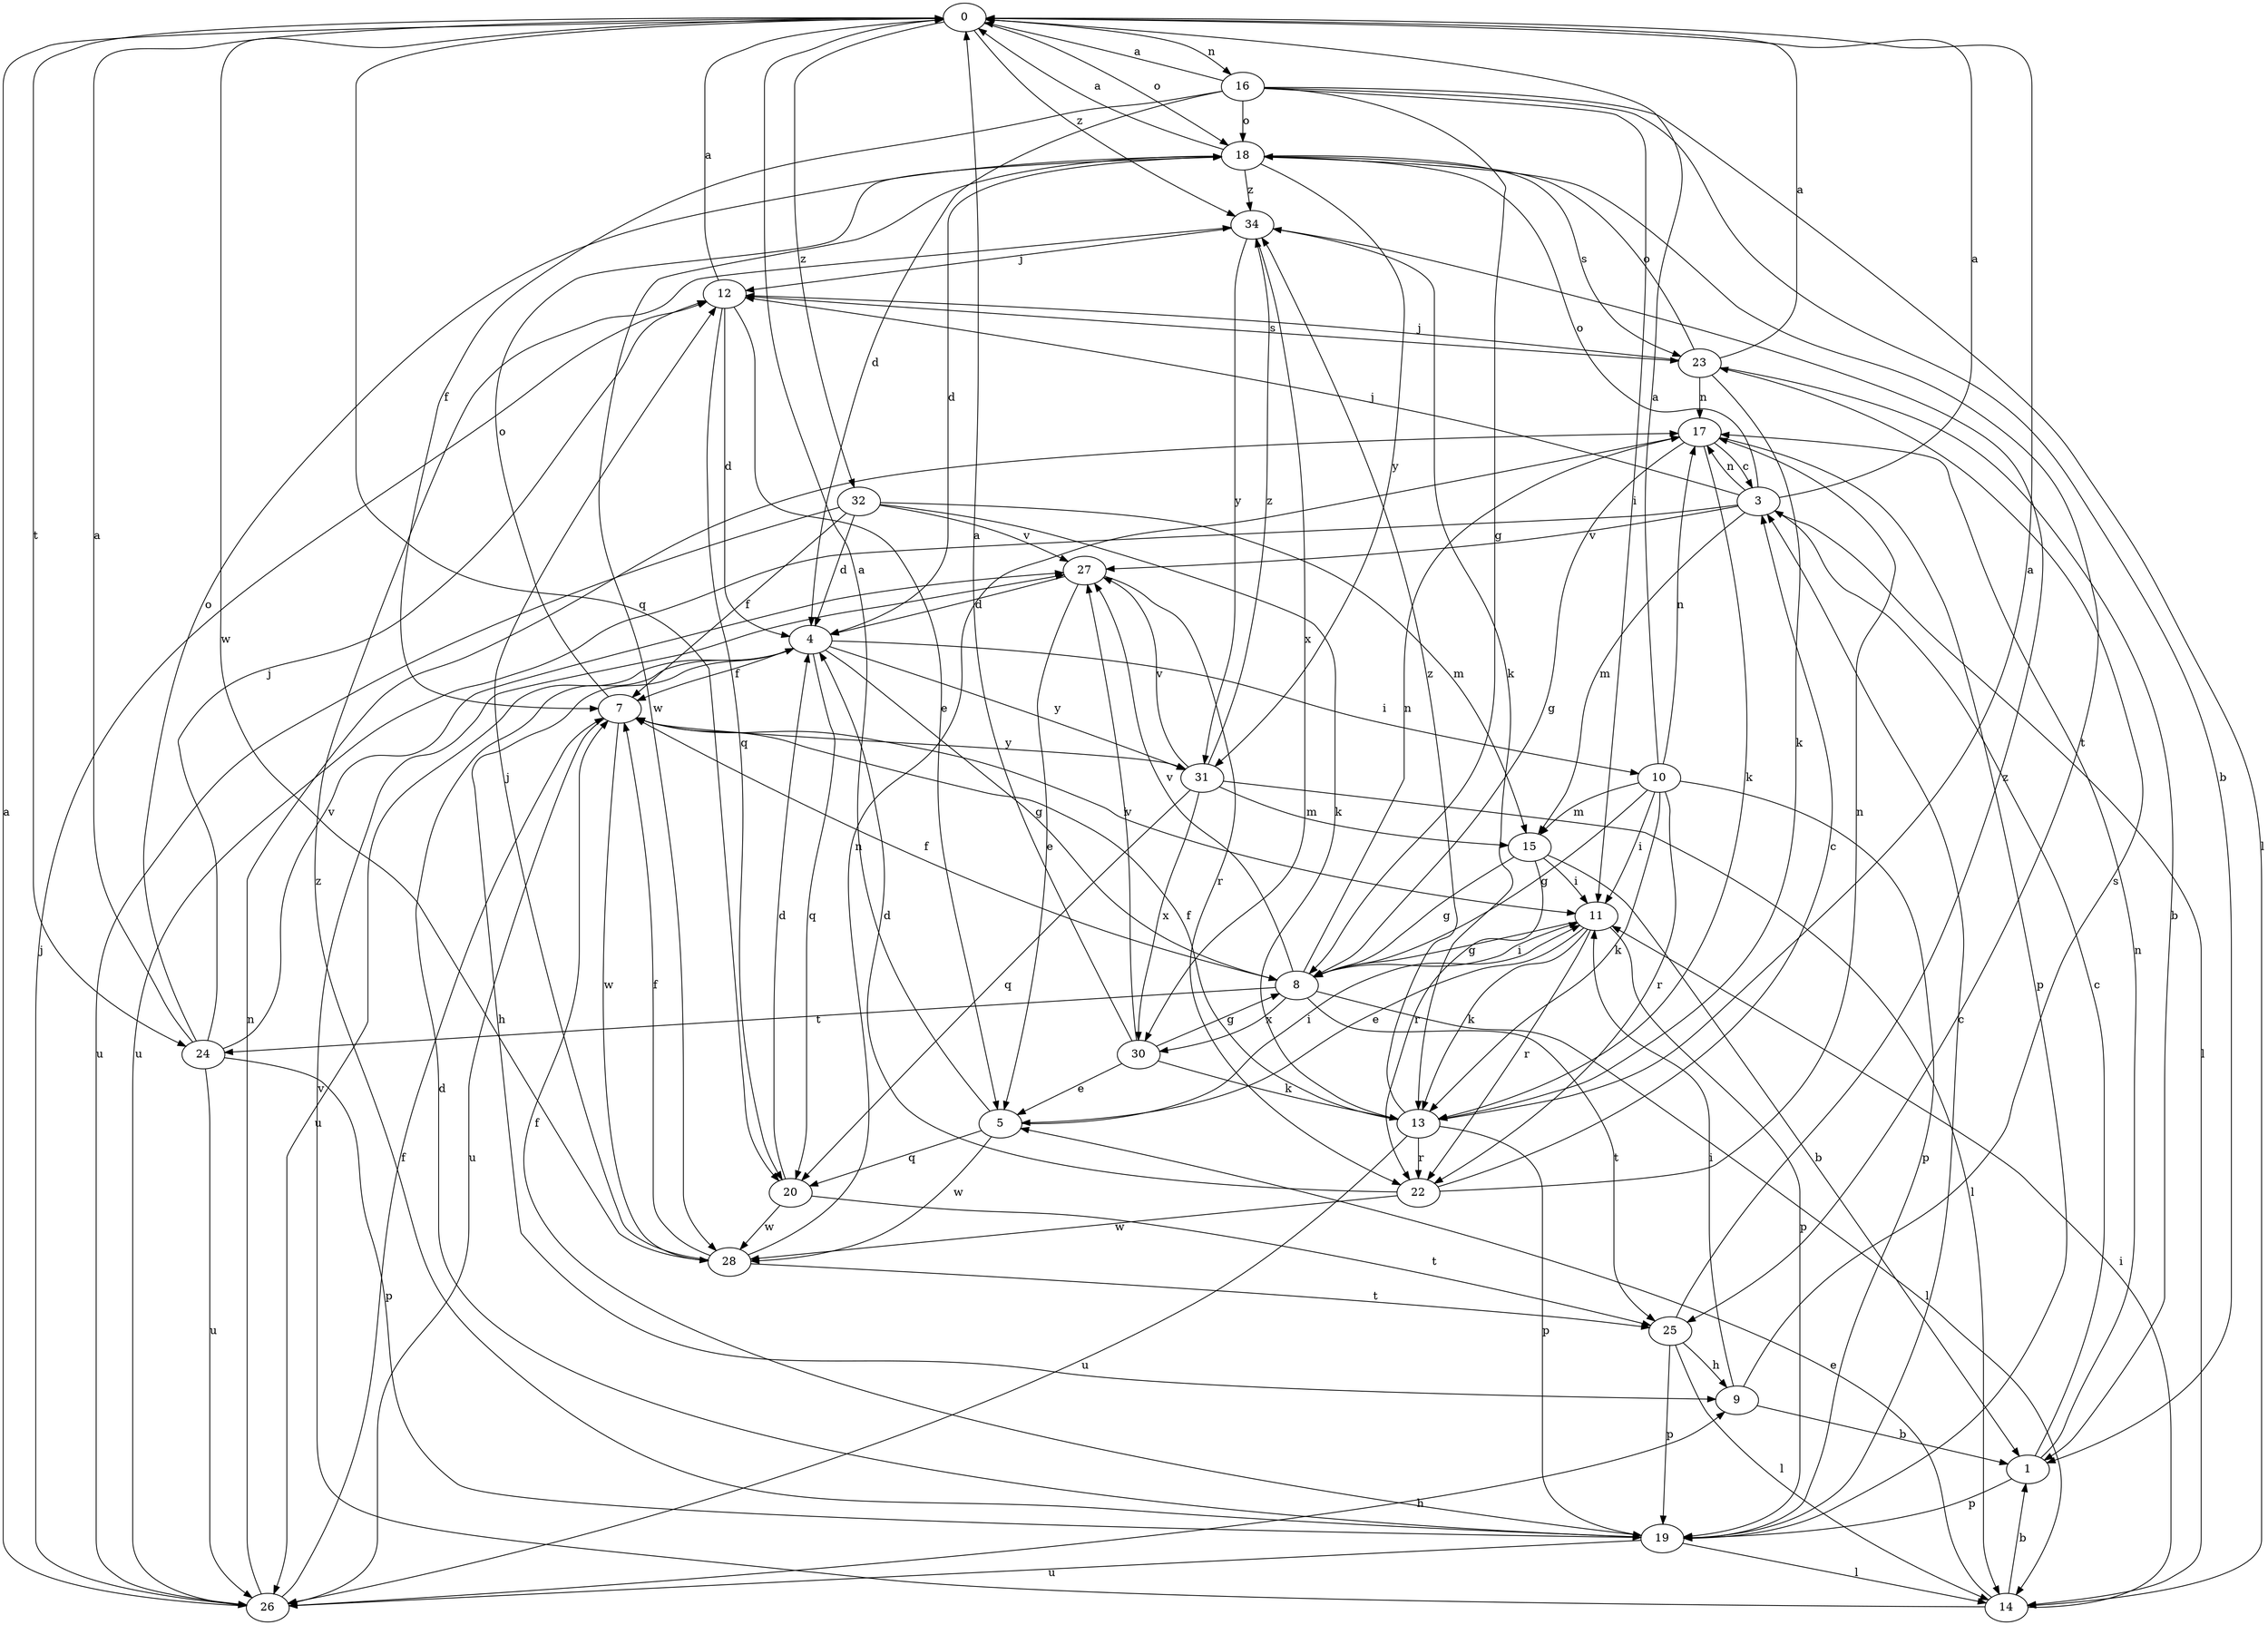 strict digraph  {
0;
1;
3;
4;
5;
7;
8;
9;
10;
11;
12;
13;
14;
15;
16;
17;
18;
19;
20;
22;
23;
24;
25;
26;
27;
28;
30;
31;
32;
34;
0 -> 16  [label=n];
0 -> 18  [label=o];
0 -> 20  [label=q];
0 -> 24  [label=t];
0 -> 28  [label=w];
0 -> 32  [label=z];
0 -> 34  [label=z];
1 -> 3  [label=c];
1 -> 17  [label=n];
1 -> 19  [label=p];
3 -> 0  [label=a];
3 -> 12  [label=j];
3 -> 14  [label=l];
3 -> 15  [label=m];
3 -> 17  [label=n];
3 -> 18  [label=o];
3 -> 26  [label=u];
3 -> 27  [label=v];
4 -> 7  [label=f];
4 -> 8  [label=g];
4 -> 9  [label=h];
4 -> 10  [label=i];
4 -> 20  [label=q];
4 -> 26  [label=u];
4 -> 31  [label=y];
5 -> 0  [label=a];
5 -> 11  [label=i];
5 -> 20  [label=q];
5 -> 28  [label=w];
7 -> 11  [label=i];
7 -> 18  [label=o];
7 -> 26  [label=u];
7 -> 28  [label=w];
7 -> 31  [label=y];
8 -> 7  [label=f];
8 -> 11  [label=i];
8 -> 14  [label=l];
8 -> 17  [label=n];
8 -> 24  [label=t];
8 -> 25  [label=t];
8 -> 27  [label=v];
8 -> 30  [label=x];
9 -> 1  [label=b];
9 -> 11  [label=i];
9 -> 23  [label=s];
10 -> 0  [label=a];
10 -> 8  [label=g];
10 -> 11  [label=i];
10 -> 13  [label=k];
10 -> 15  [label=m];
10 -> 17  [label=n];
10 -> 19  [label=p];
10 -> 22  [label=r];
11 -> 5  [label=e];
11 -> 8  [label=g];
11 -> 13  [label=k];
11 -> 19  [label=p];
11 -> 22  [label=r];
12 -> 0  [label=a];
12 -> 4  [label=d];
12 -> 5  [label=e];
12 -> 20  [label=q];
12 -> 23  [label=s];
13 -> 0  [label=a];
13 -> 7  [label=f];
13 -> 19  [label=p];
13 -> 22  [label=r];
13 -> 26  [label=u];
13 -> 34  [label=z];
14 -> 1  [label=b];
14 -> 5  [label=e];
14 -> 11  [label=i];
14 -> 27  [label=v];
15 -> 1  [label=b];
15 -> 8  [label=g];
15 -> 11  [label=i];
15 -> 22  [label=r];
16 -> 0  [label=a];
16 -> 1  [label=b];
16 -> 4  [label=d];
16 -> 7  [label=f];
16 -> 8  [label=g];
16 -> 11  [label=i];
16 -> 14  [label=l];
16 -> 18  [label=o];
17 -> 3  [label=c];
17 -> 8  [label=g];
17 -> 13  [label=k];
17 -> 19  [label=p];
18 -> 0  [label=a];
18 -> 4  [label=d];
18 -> 23  [label=s];
18 -> 25  [label=t];
18 -> 28  [label=w];
18 -> 31  [label=y];
18 -> 34  [label=z];
19 -> 3  [label=c];
19 -> 4  [label=d];
19 -> 7  [label=f];
19 -> 14  [label=l];
19 -> 26  [label=u];
19 -> 34  [label=z];
20 -> 4  [label=d];
20 -> 25  [label=t];
20 -> 28  [label=w];
22 -> 3  [label=c];
22 -> 4  [label=d];
22 -> 17  [label=n];
22 -> 28  [label=w];
23 -> 0  [label=a];
23 -> 1  [label=b];
23 -> 12  [label=j];
23 -> 13  [label=k];
23 -> 17  [label=n];
23 -> 18  [label=o];
24 -> 0  [label=a];
24 -> 12  [label=j];
24 -> 18  [label=o];
24 -> 19  [label=p];
24 -> 26  [label=u];
24 -> 27  [label=v];
25 -> 9  [label=h];
25 -> 14  [label=l];
25 -> 19  [label=p];
25 -> 34  [label=z];
26 -> 0  [label=a];
26 -> 7  [label=f];
26 -> 9  [label=h];
26 -> 12  [label=j];
26 -> 17  [label=n];
27 -> 4  [label=d];
27 -> 5  [label=e];
27 -> 22  [label=r];
28 -> 7  [label=f];
28 -> 12  [label=j];
28 -> 17  [label=n];
28 -> 25  [label=t];
30 -> 0  [label=a];
30 -> 5  [label=e];
30 -> 8  [label=g];
30 -> 13  [label=k];
30 -> 27  [label=v];
31 -> 14  [label=l];
31 -> 15  [label=m];
31 -> 20  [label=q];
31 -> 27  [label=v];
31 -> 30  [label=x];
31 -> 34  [label=z];
32 -> 4  [label=d];
32 -> 7  [label=f];
32 -> 13  [label=k];
32 -> 15  [label=m];
32 -> 26  [label=u];
32 -> 27  [label=v];
34 -> 12  [label=j];
34 -> 13  [label=k];
34 -> 30  [label=x];
34 -> 31  [label=y];
}
